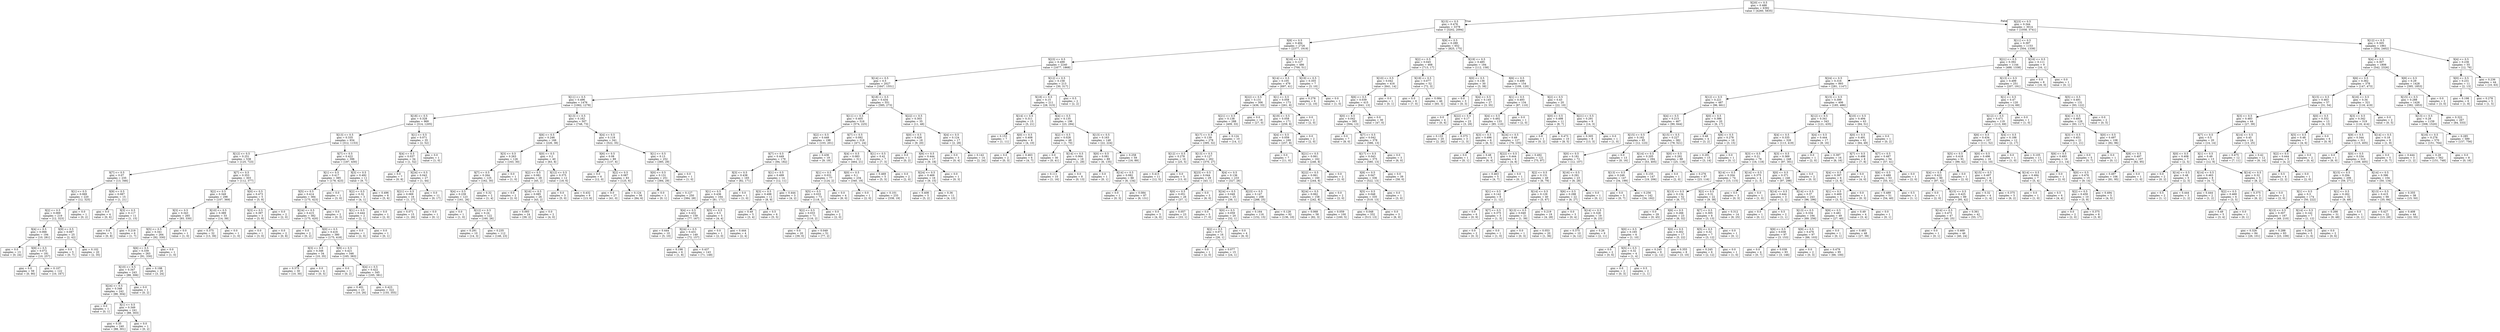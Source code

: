 digraph Tree {
node [shape=box] ;
0 [label="X[20] <= 0.5\ngini = 0.488\nsamples = 6392\nvalue = [4260, 5835]"] ;
1 [label="X[15] <= 0.5\ngini = 0.478\nsamples = 3378\nvalue = [3202, 2094]"] ;
0 -> 1 [labeldistance=2.5, labelangle=45, headlabel="True"] ;
2 [label="X[8] <= 0.5\ngini = 0.494\nsamples = 2726\nvalue = [2377, 1919]"] ;
1 -> 2 ;
3 [label="X[23] <= 0.5\ngini = 0.499\nsamples = 2240\nvalue = [1677, 1868]"] ;
2 -> 3 ;
4 [label="X[14] <= 0.5\ngini = 0.5\nsamples = 2027\nvalue = [1647, 1551]"] ;
3 -> 4 ;
5 [label="X[11] <= 0.5\ngini = 0.496\nsamples = 1476\nvalue = [1062, 1278]"] ;
4 -> 5 ;
6 [label="X[18] <= 0.5\ngini = 0.328\nsamples = 969\nvalue = [314, 1205]"] ;
5 -> 6 ;
7 [label="X[13] <= 0.5\ngini = 0.335\nsamples = 934\nvalue = [312, 1153]"] ;
6 -> 7 ;
8 [label="X[12] <= 0.5\ngini = 0.251\nsamples = 538\nvalue = [125, 723]"] ;
7 -> 8 ;
9 [label="X[7] <= 0.5\ngini = 0.07\nsamples = 235\nvalue = [13, 346]"] ;
8 -> 9 ;
10 [label="X[1] <= 0.5\ngini = 0.069\nsamples = 220\nvalue = [12, 325]"] ;
9 -> 10 ;
11 [label="X[2] <= 0.5\ngini = 0.069\nsamples = 219\nvalue = [12, 323]"] ;
10 -> 11 ;
12 [label="X[4] <= 0.5\ngini = 0.066\nsamples = 194\nvalue = [10, 281]"] ;
11 -> 12 ;
13 [label="gini = 0.0\nsamples = 13\nvalue = [0, 24]"] ;
12 -> 13 ;
14 [label="X[9] <= 0.5\ngini = 0.072\nsamples = 181\nvalue = [10, 257]"] ;
12 -> 14 ;
15 [label="gini = 0.0\nsamples = 59\nvalue = [0, 90]"] ;
14 -> 15 ;
16 [label="gini = 0.107\nsamples = 122\nvalue = [10, 167]"] ;
14 -> 16 ;
17 [label="X[9] <= 0.5\ngini = 0.087\nsamples = 25\nvalue = [2, 42]"] ;
11 -> 17 ;
18 [label="gini = 0.0\nsamples = 5\nvalue = [0, 7]"] ;
17 -> 18 ;
19 [label="gini = 0.102\nsamples = 20\nvalue = [2, 35]"] ;
17 -> 19 ;
20 [label="gini = 0.0\nsamples = 1\nvalue = [0, 2]"] ;
10 -> 20 ;
21 [label="X[9] <= 0.5\ngini = 0.087\nsamples = 15\nvalue = [1, 21]"] ;
9 -> 21 ;
22 [label="gini = 0.0\nsamples = 4\nvalue = [0, 6]"] ;
21 -> 22 ;
23 [label="X[3] <= 0.5\ngini = 0.117\nsamples = 11\nvalue = [1, 15]"] ;
21 -> 23 ;
24 [label="gini = 0.0\nsamples = 5\nvalue = [0, 8]"] ;
23 -> 24 ;
25 [label="gini = 0.219\nsamples = 6\nvalue = [1, 7]"] ;
23 -> 25 ;
26 [label="X[7] <= 0.5\ngini = 0.353\nsamples = 303\nvalue = [112, 377]"] ;
8 -> 26 ;
27 [label="X[2] <= 0.5\ngini = 0.349\nsamples = 298\nvalue = [107, 369]"] ;
26 -> 27 ;
28 [label="X[3] <= 0.5\ngini = 0.343\nsamples = 265\nvalue = [93, 330]"] ;
27 -> 28 ;
29 [label="X[5] <= 0.5\ngini = 0.341\nsamples = 264\nvalue = [92, 330]"] ;
28 -> 29 ;
30 [label="X[6] <= 0.5\ngini = 0.339\nsamples = 263\nvalue = [91, 330]"] ;
29 -> 30 ;
31 [label="X[10] <= 0.5\ngini = 0.347\nsamples = 243\nvalue = [88, 306]"] ;
30 -> 31 ;
32 [label="X[24] <= 0.5\ngini = 0.348\nsamples = 242\nvalue = [88, 304]"] ;
31 -> 32 ;
33 [label="gini = 0.0\nsamples = 1\nvalue = [0, 1]"] ;
32 -> 33 ;
34 [label="X[1] <= 0.5\ngini = 0.349\nsamples = 241\nvalue = [88, 303]"] ;
32 -> 34 ;
35 [label="gini = 0.35\nsamples = 240\nvalue = [88, 301]"] ;
34 -> 35 ;
36 [label="gini = 0.0\nsamples = 1\nvalue = [0, 2]"] ;
34 -> 36 ;
37 [label="gini = 0.0\nsamples = 1\nvalue = [0, 2]"] ;
31 -> 37 ;
38 [label="gini = 0.198\nsamples = 20\nvalue = [3, 24]"] ;
30 -> 38 ;
39 [label="gini = 0.0\nsamples = 1\nvalue = [1, 0]"] ;
29 -> 39 ;
40 [label="gini = 0.0\nsamples = 1\nvalue = [1, 0]"] ;
28 -> 40 ;
41 [label="X[10] <= 0.5\ngini = 0.389\nsamples = 33\nvalue = [14, 39]"] ;
27 -> 41 ;
42 [label="gini = 0.375\nsamples = 32\nvalue = [13, 39]"] ;
41 -> 42 ;
43 [label="gini = 0.0\nsamples = 1\nvalue = [1, 0]"] ;
41 -> 43 ;
44 [label="X[0] <= 0.5\ngini = 0.473\nsamples = 5\nvalue = [5, 8]"] ;
26 -> 44 ;
45 [label="X[3] <= 0.5\ngini = 0.397\nsamples = 3\nvalue = [3, 8]"] ;
44 -> 45 ;
46 [label="gini = 0.0\nsamples = 1\nvalue = [3, 0]"] ;
45 -> 46 ;
47 [label="gini = 0.0\nsamples = 2\nvalue = [0, 8]"] ;
45 -> 47 ;
48 [label="gini = 0.0\nsamples = 2\nvalue = [2, 0]"] ;
44 -> 48 ;
49 [label="X[7] <= 0.5\ngini = 0.422\nsamples = 396\nvalue = [187, 430]"] ;
7 -> 49 ;
50 [label="X[1] <= 0.5\ngini = 0.417\nsamples = 385\nvalue = [178, 423]"] ;
49 -> 50 ;
51 [label="X[5] <= 0.5\ngini = 0.414\nsamples = 384\nvalue = [175, 423]"] ;
50 -> 51 ;
52 [label="X[24] <= 0.5\ngini = 0.415\nsamples = 382\nvalue = [175, 420]"] ;
51 -> 52 ;
53 [label="gini = 0.0\nsamples = 2\nvalue = [0, 2]"] ;
52 -> 53 ;
54 [label="X[0] <= 0.5\ngini = 0.416\nsamples = 380\nvalue = [175, 418]"] ;
52 -> 54 ;
55 [label="X[3] <= 0.5\ngini = 0.346\nsamples = 34\nvalue = [10, 35]"] ;
54 -> 55 ;
56 [label="gini = 0.375\nsamples = 30\nvalue = [10, 30]"] ;
55 -> 56 ;
57 [label="gini = 0.0\nsamples = 4\nvalue = [0, 5]"] ;
55 -> 57 ;
58 [label="X[9] <= 0.5\ngini = 0.421\nsamples = 346\nvalue = [165, 383]"] ;
54 -> 58 ;
59 [label="gini = 0.0\nsamples = 1\nvalue = [0, 2]"] ;
58 -> 59 ;
60 [label="X[4] <= 0.5\ngini = 0.422\nsamples = 345\nvalue = [165, 381]"] ;
58 -> 60 ;
61 [label="gini = 0.401\nsamples = 23\nvalue = [10, 26]"] ;
60 -> 61 ;
62 [label="gini = 0.423\nsamples = 322\nvalue = [155, 355]"] ;
60 -> 62 ;
63 [label="gini = 0.0\nsamples = 2\nvalue = [0, 3]"] ;
51 -> 63 ;
64 [label="gini = 0.0\nsamples = 1\nvalue = [3, 0]"] ;
50 -> 64 ;
65 [label="X[3] <= 0.5\ngini = 0.492\nsamples = 11\nvalue = [9, 7]"] ;
49 -> 65 ;
66 [label="X[2] <= 0.5\ngini = 0.32\nsamples = 3\nvalue = [4, 1]"] ;
65 -> 66 ;
67 [label="X[1] <= 0.5\ngini = 0.444\nsamples = 2\nvalue = [2, 1]"] ;
66 -> 67 ;
68 [label="gini = 0.0\nsamples = 1\nvalue = [2, 0]"] ;
67 -> 68 ;
69 [label="gini = 0.0\nsamples = 1\nvalue = [0, 1]"] ;
67 -> 69 ;
70 [label="gini = 0.0\nsamples = 1\nvalue = [2, 0]"] ;
66 -> 70 ;
71 [label="gini = 0.496\nsamples = 8\nvalue = [5, 6]"] ;
65 -> 71 ;
72 [label="X[1] <= 0.5\ngini = 0.071\nsamples = 35\nvalue = [2, 52]"] ;
6 -> 72 ;
73 [label="X[4] <= 0.5\ngini = 0.037\nsamples = 34\nvalue = [1, 52]"] ;
72 -> 73 ;
74 [label="gini = 0.0\nsamples = 7\nvalue = [0, 8]"] ;
73 -> 74 ;
75 [label="X[24] <= 0.5\ngini = 0.043\nsamples = 27\nvalue = [1, 44]"] ;
73 -> 75 ;
76 [label="X[21] <= 0.5\ngini = 0.069\nsamples = 16\nvalue = [1, 27]"] ;
75 -> 76 ;
77 [label="gini = 0.071\nsamples = 15\nvalue = [1, 26]"] ;
76 -> 77 ;
78 [label="gini = 0.0\nsamples = 1\nvalue = [0, 1]"] ;
76 -> 78 ;
79 [label="gini = 0.0\nsamples = 11\nvalue = [0, 17]"] ;
75 -> 79 ;
80 [label="gini = 0.0\nsamples = 1\nvalue = [1, 0]"] ;
72 -> 80 ;
81 [label="X[13] <= 0.5\ngini = 0.162\nsamples = 507\nvalue = [748, 73]"] ;
5 -> 81 ;
82 [label="X[6] <= 0.5\ngini = 0.246\nsamples = 166\nvalue = [226, 38]"] ;
81 -> 82 ;
83 [label="X[3] <= 0.5\ngini = 0.263\nsamples = 126\nvalue = [163, 30]"] ;
82 -> 83 ;
84 [label="X[7] <= 0.5\ngini = 0.264\nsamples = 125\nvalue = [162, 30]"] ;
83 -> 84 ;
85 [label="X[4] <= 0.5\ngini = 0.239\nsamples = 123\nvalue = [161, 26]"] ;
84 -> 85 ;
86 [label="gini = 0.0\nsamples = 1\nvalue = [1, 0]"] ;
85 -> 86 ;
87 [label="X[12] <= 0.5\ngini = 0.24\nsamples = 122\nvalue = [160, 26]"] ;
85 -> 87 ;
88 [label="gini = 0.291\nsamples = 10\nvalue = [14, 3]"] ;
87 -> 88 ;
89 [label="gini = 0.235\nsamples = 112\nvalue = [146, 23]"] ;
87 -> 89 ;
90 [label="gini = 0.32\nsamples = 2\nvalue = [1, 4]"] ;
84 -> 90 ;
91 [label="gini = 0.0\nsamples = 1\nvalue = [1, 0]"] ;
83 -> 91 ;
92 [label="X[0] <= 0.5\ngini = 0.2\nsamples = 40\nvalue = [63, 8]"] ;
82 -> 92 ;
93 [label="X[2] <= 0.5\ngini = 0.081\nsamples = 28\nvalue = [45, 2]"] ;
92 -> 93 ;
94 [label="gini = 0.0\nsamples = 2\nvalue = [2, 0]"] ;
93 -> 94 ;
95 [label="X[16] <= 0.5\ngini = 0.085\nsamples = 26\nvalue = [43, 2]"] ;
93 -> 95 ;
96 [label="gini = 0.093\nsamples = 24\nvalue = [39, 2]"] ;
95 -> 96 ;
97 [label="gini = 0.0\nsamples = 2\nvalue = [4, 0]"] ;
95 -> 97 ;
98 [label="X[12] <= 0.5\ngini = 0.375\nsamples = 12\nvalue = [18, 6]"] ;
92 -> 98 ;
99 [label="gini = 0.0\nsamples = 3\nvalue = [5, 0]"] ;
98 -> 99 ;
100 [label="gini = 0.432\nsamples = 9\nvalue = [13, 6]"] ;
98 -> 100 ;
101 [label="X[4] <= 0.5\ngini = 0.118\nsamples = 341\nvalue = [522, 35]"] ;
81 -> 101 ;
102 [label="X[6] <= 0.5\ngini = 0.08\nsamples = 89\nvalue = [137, 6]"] ;
101 -> 102 ;
103 [label="gini = 0.0\nsamples = 6\nvalue = [12, 0]"] ;
102 -> 103 ;
104 [label="X[2] <= 0.5\ngini = 0.087\nsamples = 83\nvalue = [125, 6]"] ;
102 -> 104 ;
105 [label="gini = 0.0\nsamples = 27\nvalue = [41, 0]"] ;
104 -> 105 ;
106 [label="gini = 0.124\nsamples = 56\nvalue = [84, 6]"] ;
104 -> 106 ;
107 [label="X[1] <= 0.5\ngini = 0.13\nsamples = 252\nvalue = [385, 29]"] ;
101 -> 107 ;
108 [label="X[0] <= 0.5\ngini = 0.131\nsamples = 251\nvalue = [384, 29]"] ;
107 -> 108 ;
109 [label="gini = 0.0\nsamples = 1\nvalue = [0, 1]"] ;
108 -> 109 ;
110 [label="gini = 0.127\nsamples = 250\nvalue = [384, 28]"] ;
108 -> 110 ;
111 [label="gini = 0.0\nsamples = 1\nvalue = [1, 0]"] ;
107 -> 111 ;
112 [label="X[18] <= 0.5\ngini = 0.434\nsamples = 551\nvalue = [585, 273]"] ;
4 -> 112 ;
113 [label="X[11] <= 0.5\ngini = 0.405\nsamples = 516\nvalue = [574, 225]"] ;
112 -> 113 ;
114 [label="X[2] <= 0.5\ngini = 0.448\nsamples = 198\nvalue = [103, 201]"] ;
113 -> 114 ;
115 [label="X[7] <= 0.5\ngini = 0.449\nsamples = 179\nvalue = [94, 182]"] ;
114 -> 115 ;
116 [label="X[3] <= 0.5\ngini = 0.438\nsamples = 165\nvalue = [82, 171]"] ;
115 -> 116 ;
117 [label="X[1] <= 0.5\ngini = 0.436\nsamples = 164\nvalue = [81, 171]"] ;
116 -> 117 ;
118 [label="X[4] <= 0.5\ngini = 0.432\nsamples = 159\nvalue = [77, 167]"] ;
117 -> 118 ;
119 [label="gini = 0.444\nsamples = 10\nvalue = [5, 10]"] ;
118 -> 119 ;
120 [label="X[24] <= 0.5\ngini = 0.431\nsamples = 149\nvalue = [72, 157]"] ;
118 -> 120 ;
121 [label="gini = 0.198\nsamples = 6\nvalue = [1, 8]"] ;
120 -> 121 ;
122 [label="gini = 0.437\nsamples = 143\nvalue = [71, 149]"] ;
120 -> 122 ;
123 [label="X[5] <= 0.5\ngini = 0.5\nsamples = 5\nvalue = [4, 4]"] ;
117 -> 123 ;
124 [label="gini = 0.0\nsamples = 1\nvalue = [2, 0]"] ;
123 -> 124 ;
125 [label="gini = 0.444\nsamples = 4\nvalue = [2, 4]"] ;
123 -> 125 ;
126 [label="gini = 0.0\nsamples = 1\nvalue = [1, 0]"] ;
116 -> 126 ;
127 [label="X[1] <= 0.5\ngini = 0.499\nsamples = 14\nvalue = [12, 11]"] ;
115 -> 127 ;
128 [label="X[3] <= 0.5\ngini = 0.498\nsamples = 11\nvalue = [8, 9]"] ;
127 -> 128 ;
129 [label="gini = 0.49\nsamples = 5\nvalue = [3, 4]"] ;
128 -> 129 ;
130 [label="gini = 0.5\nsamples = 6\nvalue = [5, 5]"] ;
128 -> 130 ;
131 [label="gini = 0.444\nsamples = 3\nvalue = [4, 2]"] ;
127 -> 131 ;
132 [label="gini = 0.436\nsamples = 19\nvalue = [9, 19]"] ;
114 -> 132 ;
133 [label="X[7] <= 0.5\ngini = 0.092\nsamples = 318\nvalue = [471, 24]"] ;
113 -> 133 ;
134 [label="X[4] <= 0.5\ngini = 0.083\nsamples = 311\nvalue = [464, 21]"] ;
133 -> 134 ;
135 [label="X[1] <= 0.5\ngini = 0.031\nsamples = 77\nvalue = [124, 2]"] ;
134 -> 135 ;
136 [label="X[5] <= 0.5\ngini = 0.033\nsamples = 73\nvalue = [118, 2]"] ;
135 -> 136 ;
137 [label="X[2] <= 0.5\ngini = 0.033\nsamples = 71\nvalue = [116, 2]"] ;
136 -> 137 ;
138 [label="gini = 0.0\nsamples = 20\nvalue = [39, 0]"] ;
137 -> 138 ;
139 [label="gini = 0.049\nsamples = 51\nvalue = [77, 2]"] ;
137 -> 139 ;
140 [label="gini = 0.0\nsamples = 2\nvalue = [2, 0]"] ;
136 -> 140 ;
141 [label="gini = 0.0\nsamples = 4\nvalue = [6, 0]"] ;
135 -> 141 ;
142 [label="X[0] <= 0.5\ngini = 0.1\nsamples = 234\nvalue = [340, 19]"] ;
134 -> 142 ;
143 [label="gini = 0.0\nsamples = 1\nvalue = [2, 0]"] ;
142 -> 143 ;
144 [label="gini = 0.101\nsamples = 233\nvalue = [338, 19]"] ;
142 -> 144 ;
145 [label="X[1] <= 0.5\ngini = 0.42\nsamples = 7\nvalue = [7, 3]"] ;
133 -> 145 ;
146 [label="gini = 0.469\nsamples = 5\nvalue = [5, 3]"] ;
145 -> 146 ;
147 [label="gini = 0.0\nsamples = 2\nvalue = [2, 0]"] ;
145 -> 147 ;
148 [label="X[22] <= 0.5\ngini = 0.303\nsamples = 35\nvalue = [11, 48]"] ;
112 -> 148 ;
149 [label="X[0] <= 0.5\ngini = 0.428\nsamples = 18\nvalue = [9, 20]"] ;
148 -> 149 ;
150 [label="gini = 0.0\nsamples = 1\nvalue = [0, 2]"] ;
149 -> 150 ;
151 [label="X[6] <= 0.5\ngini = 0.444\nsamples = 17\nvalue = [9, 18]"] ;
149 -> 151 ;
152 [label="X[24] <= 0.5\ngini = 0.469\nsamples = 16\nvalue = [9, 15]"] ;
151 -> 152 ;
153 [label="gini = 0.408\nsamples = 5\nvalue = [5, 2]"] ;
152 -> 153 ;
154 [label="gini = 0.36\nsamples = 11\nvalue = [4, 13]"] ;
152 -> 154 ;
155 [label="gini = 0.0\nsamples = 1\nvalue = [0, 3]"] ;
151 -> 155 ;
156 [label="X[4] <= 0.5\ngini = 0.124\nsamples = 17\nvalue = [2, 28]"] ;
148 -> 156 ;
157 [label="gini = 0.0\nsamples = 3\nvalue = [0, 4]"] ;
156 -> 157 ;
158 [label="gini = 0.142\nsamples = 14\nvalue = [2, 24]"] ;
156 -> 158 ;
159 [label="X[12] <= 0.5\ngini = 0.158\nsamples = 213\nvalue = [30, 317]"] ;
3 -> 159 ;
160 [label="X[18] <= 0.5\ngini = 0.15\nsamples = 211\nvalue = [28, 315]"] ;
159 -> 160 ;
161 [label="X[14] <= 0.5\ngini = 0.311\nsamples = 15\nvalue = [5, 21]"] ;
160 -> 161 ;
162 [label="gini = 0.153\nsamples = 7\nvalue = [1, 11]"] ;
161 -> 162 ;
163 [label="X[0] <= 0.5\ngini = 0.408\nsamples = 8\nvalue = [4, 10]"] ;
161 -> 163 ;
164 [label="gini = 0.0\nsamples = 2\nvalue = [0, 3]"] ;
163 -> 164 ;
165 [label="gini = 0.463\nsamples = 6\nvalue = [4, 7]"] ;
163 -> 165 ;
166 [label="X[4] <= 0.5\ngini = 0.135\nsamples = 196\nvalue = [23, 294]"] ;
160 -> 166 ;
167 [label="X[2] <= 0.5\ngini = 0.028\nsamples = 48\nvalue = [1, 70]"] ;
166 -> 167 ;
168 [label="gini = 0.0\nsamples = 30\nvalue = [0, 41]"] ;
167 -> 168 ;
169 [label="X[14] <= 0.5\ngini = 0.064\nsamples = 18\nvalue = [1, 29]"] ;
167 -> 169 ;
170 [label="gini = 0.111\nsamples = 10\nvalue = [1, 16]"] ;
169 -> 170 ;
171 [label="gini = 0.0\nsamples = 8\nvalue = [0, 13]"] ;
169 -> 171 ;
172 [label="X[13] <= 0.5\ngini = 0.163\nsamples = 148\nvalue = [22, 224]"] ;
166 -> 172 ;
173 [label="X[0] <= 0.5\ngini = 0.081\nsamples = 89\nvalue = [6, 135]"] ;
172 -> 173 ;
174 [label="gini = 0.0\nsamples = 1\nvalue = [0, 1]"] ;
173 -> 174 ;
175 [label="X[14] <= 0.5\ngini = 0.082\nsamples = 88\nvalue = [6, 134]"] ;
173 -> 175 ;
176 [label="gini = 0.0\nsamples = 1\nvalue = [0, 3]"] ;
175 -> 176 ;
177 [label="gini = 0.084\nsamples = 87\nvalue = [6, 131]"] ;
175 -> 177 ;
178 [label="gini = 0.258\nsamples = 59\nvalue = [16, 89]"] ;
172 -> 178 ;
179 [label="gini = 0.5\nsamples = 2\nvalue = [2, 2]"] ;
159 -> 179 ;
180 [label="X[16] <= 0.5\ngini = 0.127\nsamples = 486\nvalue = [700, 51]"] ;
2 -> 180 ;
181 [label="X[14] <= 0.5\ngini = 0.105\nsamples = 479\nvalue = [697, 41]"] ;
180 -> 181 ;
182 [label="X[22] <= 0.5\ngini = 0.131\nsamples = 306\nvalue = [436, 33]"] ;
181 -> 182 ;
183 [label="X[21] <= 0.5\ngini = 0.138\nsamples = 288\nvalue = [409, 33]"] ;
182 -> 183 ;
184 [label="X[17] <= 0.5\ngini = 0.139\nsamples = 278\nvalue = [395, 32]"] ;
183 -> 184 ;
185 [label="X[12] <= 0.5\ngini = 0.278\nsamples = 16\nvalue = [25, 5]"] ;
184 -> 185 ;
186 [label="gini = 0.415\nsamples = 11\nvalue = [12, 5]"] ;
185 -> 186 ;
187 [label="gini = 0.0\nsamples = 5\nvalue = [13, 0]"] ;
185 -> 187 ;
188 [label="X[13] <= 0.5\ngini = 0.127\nsamples = 262\nvalue = [370, 27]"] ;
184 -> 188 ;
189 [label="X[23] <= 0.5\ngini = 0.044\nsamples = 29\nvalue = [43, 1]"] ;
188 -> 189 ;
190 [label="X[0] <= 0.5\ngini = 0.051\nsamples = 26\nvalue = [37, 1]"] ;
189 -> 190 ;
191 [label="gini = 0.0\nsamples = 3\nvalue = [4, 0]"] ;
190 -> 191 ;
192 [label="gini = 0.057\nsamples = 23\nvalue = [33, 1]"] ;
190 -> 192 ;
193 [label="gini = 0.0\nsamples = 3\nvalue = [6, 0]"] ;
189 -> 193 ;
194 [label="X[4] <= 0.5\ngini = 0.136\nsamples = 233\nvalue = [327, 26]"] ;
188 -> 194 ;
195 [label="X[24] <= 0.5\ngini = 0.049\nsamples = 25\nvalue = [39, 1]"] ;
194 -> 195 ;
196 [label="gini = 0.0\nsamples = 5\nvalue = [7, 0]"] ;
195 -> 196 ;
197 [label="X[0] <= 0.5\ngini = 0.059\nsamples = 20\nvalue = [32, 1]"] ;
195 -> 197 ;
198 [label="X[2] <= 0.5\ngini = 0.071\nsamples = 16\nvalue = [26, 1]"] ;
197 -> 198 ;
199 [label="gini = 0.0\nsamples = 1\nvalue = [2, 0]"] ;
198 -> 199 ;
200 [label="gini = 0.077\nsamples = 15\nvalue = [24, 1]"] ;
198 -> 200 ;
201 [label="gini = 0.0\nsamples = 4\nvalue = [6, 0]"] ;
197 -> 201 ;
202 [label="X[23] <= 0.5\ngini = 0.147\nsamples = 208\nvalue = [288, 25]"] ;
194 -> 202 ;
203 [label="gini = 0.164\nsamples = 116\nvalue = [152, 15]"] ;
202 -> 203 ;
204 [label="gini = 0.128\nsamples = 92\nvalue = [136, 10]"] ;
202 -> 204 ;
205 [label="gini = 0.124\nsamples = 10\nvalue = [14, 1]"] ;
183 -> 205 ;
206 [label="gini = 0.0\nsamples = 18\nvalue = [27, 0]"] ;
182 -> 206 ;
207 [label="X[1] <= 0.5\ngini = 0.058\nsamples = 173\nvalue = [261, 8]"] ;
181 -> 207 ;
208 [label="X[19] <= 0.5\ngini = 0.058\nsamples = 171\nvalue = [259, 8]"] ;
207 -> 208 ;
209 [label="X[4] <= 0.5\ngini = 0.059\nsamples = 169\nvalue = [257, 8]"] ;
208 -> 209 ;
210 [label="gini = 0.0\nsamples = 7\nvalue = [11, 0]"] ;
209 -> 210 ;
211 [label="X[21] <= 0.5\ngini = 0.061\nsamples = 162\nvalue = [246, 8]"] ;
209 -> 211 ;
212 [label="X[22] <= 0.5\ngini = 0.061\nsamples = 160\nvalue = [244, 8]"] ;
211 -> 212 ;
213 [label="X[24] <= 0.5\ngini = 0.062\nsamples = 158\nvalue = [242, 8]"] ;
212 -> 213 ;
214 [label="gini = 0.068\nsamples = 58\nvalue = [82, 3]"] ;
213 -> 214 ;
215 [label="gini = 0.059\nsamples = 100\nvalue = [160, 5]"] ;
213 -> 215 ;
216 [label="gini = 0.0\nsamples = 2\nvalue = [2, 0]"] ;
212 -> 216 ;
217 [label="gini = 0.0\nsamples = 2\nvalue = [2, 0]"] ;
211 -> 217 ;
218 [label="gini = 0.0\nsamples = 2\nvalue = [2, 0]"] ;
208 -> 218 ;
219 [label="gini = 0.0\nsamples = 2\nvalue = [2, 0]"] ;
207 -> 219 ;
220 [label="X[19] <= 0.5\ngini = 0.355\nsamples = 7\nvalue = [3, 10]"] ;
180 -> 220 ;
221 [label="gini = 0.278\nsamples = 6\nvalue = [2, 10]"] ;
220 -> 221 ;
222 [label="gini = 0.0\nsamples = 1\nvalue = [1, 0]"] ;
220 -> 222 ;
223 [label="X[9] <= 0.5\ngini = 0.289\nsamples = 652\nvalue = [825, 175]"] ;
1 -> 223 ;
224 [label="X[2] <= 0.5\ngini = 0.045\nsamples = 468\nvalue = [713, 17]"] ;
223 -> 224 ;
225 [label="X[10] <= 0.5\ngini = 0.042\nsamples = 416\nvalue = [641, 14]"] ;
224 -> 225 ;
226 [label="X[6] <= 0.5\ngini = 0.039\nsamples = 415\nvalue = [641, 13]"] ;
225 -> 226 ;
227 [label="X[0] <= 0.5\ngini = 0.042\nsamples = 385\nvalue = [594, 13]"] ;
226 -> 227 ;
228 [label="gini = 0.0\nsamples = 7\nvalue = [8, 0]"] ;
227 -> 228 ;
229 [label="X[7] <= 0.5\ngini = 0.042\nsamples = 378\nvalue = [586, 13]"] ;
227 -> 229 ;
230 [label="X[17] <= 0.5\ngini = 0.043\nsamples = 375\nvalue = [580, 13]"] ;
229 -> 230 ;
231 [label="X[8] <= 0.5\ngini = 0.047\nsamples = 336\nvalue = [522, 13]"] ;
230 -> 231 ;
232 [label="X[5] <= 0.5\ngini = 0.048\nsamples = 335\nvalue = [519, 13]"] ;
231 -> 232 ;
233 [label="gini = 0.048\nsamples = 332\nvalue = [513, 13]"] ;
232 -> 233 ;
234 [label="gini = 0.0\nsamples = 3\nvalue = [6, 0]"] ;
232 -> 234 ;
235 [label="gini = 0.0\nsamples = 1\nvalue = [3, 0]"] ;
231 -> 235 ;
236 [label="gini = 0.0\nsamples = 39\nvalue = [58, 0]"] ;
230 -> 236 ;
237 [label="gini = 0.0\nsamples = 3\nvalue = [6, 0]"] ;
229 -> 237 ;
238 [label="gini = 0.0\nsamples = 30\nvalue = [47, 0]"] ;
226 -> 238 ;
239 [label="gini = 0.0\nsamples = 1\nvalue = [0, 1]"] ;
225 -> 239 ;
240 [label="X[19] <= 0.5\ngini = 0.077\nsamples = 52\nvalue = [72, 3]"] ;
224 -> 240 ;
241 [label="gini = 0.0\nsamples = 6\nvalue = [7, 0]"] ;
240 -> 241 ;
242 [label="gini = 0.084\nsamples = 46\nvalue = [65, 3]"] ;
240 -> 242 ;
243 [label="X[19] <= 0.5\ngini = 0.485\nsamples = 184\nvalue = [112, 158]"] ;
223 -> 243 ;
244 [label="X[0] <= 0.5\ngini = 0.136\nsamples = 30\nvalue = [3, 38]"] ;
243 -> 244 ;
245 [label="gini = 0.0\nsamples = 3\nvalue = [0, 3]"] ;
244 -> 245 ;
246 [label="X[4] <= 0.5\ngini = 0.145\nsamples = 27\nvalue = [3, 35]"] ;
244 -> 246 ;
247 [label="gini = 0.0\nsamples = 4\nvalue = [0, 6]"] ;
246 -> 247 ;
248 [label="X[22] <= 0.5\ngini = 0.17\nsamples = 23\nvalue = [3, 29]"] ;
246 -> 248 ;
249 [label="gini = 0.133\nsamples = 20\nvalue = [2, 26]"] ;
248 -> 249 ;
250 [label="gini = 0.375\nsamples = 3\nvalue = [1, 3]"] ;
248 -> 250 ;
251 [label="X[6] <= 0.5\ngini = 0.499\nsamples = 154\nvalue = [109, 120]"] ;
243 -> 251 ;
252 [label="X[1] <= 0.5\ngini = 0.493\nsamples = 134\nvalue = [87, 110]"] ;
251 -> 252 ;
253 [label="X[4] <= 0.5\ngini = 0.492\nsamples = 133\nvalue = [85, 110]"] ;
252 -> 253 ;
254 [label="X[3] <= 0.5\ngini = 0.496\nsamples = 6\nvalue = [6, 5]"] ;
253 -> 254 ;
255 [label="gini = 0.0\nsamples = 1\nvalue = [0, 1]"] ;
254 -> 255 ;
256 [label="gini = 0.48\nsamples = 5\nvalue = [6, 4]"] ;
254 -> 256 ;
257 [label="X[24] <= 0.5\ngini = 0.49\nsamples = 127\nvalue = [79, 105]"] ;
253 -> 257 ;
258 [label="X[22] <= 0.5\ngini = 0.444\nsamples = 6\nvalue = [4, 8]"] ;
257 -> 258 ;
259 [label="gini = 0.463\nsamples = 5\nvalue = [4, 7]"] ;
258 -> 259 ;
260 [label="gini = 0.0\nsamples = 1\nvalue = [0, 1]"] ;
258 -> 260 ;
261 [label="gini = 0.492\nsamples = 121\nvalue = [75, 97]"] ;
257 -> 261 ;
262 [label="gini = 0.0\nsamples = 1\nvalue = [2, 0]"] ;
252 -> 262 ;
263 [label="X[2] <= 0.5\ngini = 0.43\nsamples = 20\nvalue = [22, 10]"] ;
251 -> 263 ;
264 [label="X[0] <= 0.5\ngini = 0.498\nsamples = 11\nvalue = [8, 7]"] ;
263 -> 264 ;
265 [label="gini = 0.0\nsamples = 1\nvalue = [0, 2]"] ;
264 -> 265 ;
266 [label="gini = 0.473\nsamples = 10\nvalue = [8, 5]"] ;
264 -> 266 ;
267 [label="X[21] <= 0.5\ngini = 0.291\nsamples = 9\nvalue = [14, 3]"] ;
263 -> 267 ;
268 [label="gini = 0.305\nsamples = 8\nvalue = [13, 3]"] ;
267 -> 268 ;
269 [label="gini = 0.0\nsamples = 1\nvalue = [1, 0]"] ;
267 -> 269 ;
270 [label="X[23] <= 0.5\ngini = 0.344\nsamples = 3014\nvalue = [1058, 3741]"] ;
0 -> 270 [labeldistance=2.5, labelangle=-45, headlabel="False"] ;
271 [label="X[11] <= 0.5\ngini = 0.397\nsamples = 1153\nvalue = [504, 1339]"] ;
270 -> 271 ;
272 [label="X[21] <= 0.5\ngini = 0.392\nsamples = 1144\nvalue = [488, 1338]"] ;
271 -> 272 ;
273 [label="X[24] <= 0.5\ngini = 0.316\nsamples = 893\nvalue = [281, 1147]"] ;
272 -> 273 ;
274 [label="X[12] <= 0.5\ngini = 0.221\nsamples = 487\nvalue = [96, 661]"] ;
273 -> 274 ;
275 [label="X[4] <= 0.5\ngini = 0.215\nsamples = 467\nvalue = [90, 644]"] ;
274 -> 275 ;
276 [label="X[15] <= 0.5\ngini = 0.162\nsamples = 85\nvalue = [12, 123]"] ;
275 -> 276 ;
277 [label="X[0] <= 0.5\ngini = 0.181\nsamples = 72\nvalue = [12, 107]"] ;
276 -> 277 ;
278 [label="X[2] <= 0.5\ngini = 0.131\nsamples = 49\nvalue = [6, 79]"] ;
277 -> 278 ;
279 [label="X[1] <= 0.5\ngini = 0.142\nsamples = 9\nvalue = [1, 12]"] ;
278 -> 279 ;
280 [label="gini = 0.0\nsamples = 6\nvalue = [0, 9]"] ;
279 -> 280 ;
281 [label="X[7] <= 0.5\ngini = 0.375\nsamples = 3\nvalue = [1, 3]"] ;
279 -> 281 ;
282 [label="gini = 0.0\nsamples = 2\nvalue = [0, 3]"] ;
281 -> 282 ;
283 [label="gini = 0.0\nsamples = 1\nvalue = [1, 0]"] ;
281 -> 283 ;
284 [label="X[14] <= 0.5\ngini = 0.129\nsamples = 40\nvalue = [5, 67]"] ;
278 -> 284 ;
285 [label="X[13] <= 0.5\ngini = 0.049\nsamples = 21\nvalue = [1, 39]"] ;
284 -> 285 ;
286 [label="gini = 0.0\nsamples = 1\nvalue = [0, 3]"] ;
285 -> 286 ;
287 [label="gini = 0.053\nsamples = 20\nvalue = [1, 36]"] ;
285 -> 287 ;
288 [label="gini = 0.219\nsamples = 19\nvalue = [4, 28]"] ;
284 -> 288 ;
289 [label="X[16] <= 0.5\ngini = 0.291\nsamples = 23\nvalue = [6, 28]"] ;
277 -> 289 ;
290 [label="X[6] <= 0.5\ngini = 0.298\nsamples = 22\nvalue = [6, 27]"] ;
289 -> 290 ;
291 [label="gini = 0.0\nsamples = 3\nvalue = [0, 4]"] ;
290 -> 291 ;
292 [label="X[14] <= 0.5\ngini = 0.328\nsamples = 19\nvalue = [6, 23]"] ;
290 -> 292 ;
293 [label="gini = 0.375\nsamples = 10\nvalue = [4, 12]"] ;
292 -> 293 ;
294 [label="gini = 0.26\nsamples = 9\nvalue = [2, 11]"] ;
292 -> 294 ;
295 [label="gini = 0.0\nsamples = 1\nvalue = [0, 1]"] ;
289 -> 295 ;
296 [label="gini = 0.0\nsamples = 13\nvalue = [0, 16]"] ;
276 -> 296 ;
297 [label="X[15] <= 0.5\ngini = 0.227\nsamples = 382\nvalue = [78, 521]"] ;
275 -> 297 ;
298 [label="X[14] <= 0.5\ngini = 0.205\nsamples = 294\nvalue = [53, 405]"] ;
297 -> 298 ;
299 [label="X[13] <= 0.5\ngini = 0.249\nsamples = 147\nvalue = [34, 199]"] ;
298 -> 299 ;
300 [label="gini = 0.0\nsamples = 5\nvalue = [0, 7]"] ;
299 -> 300 ;
301 [label="gini = 0.256\nsamples = 142\nvalue = [34, 192]"] ;
299 -> 301 ;
302 [label="gini = 0.155\nsamples = 147\nvalue = [19, 206]"] ;
298 -> 302 ;
303 [label="X[0] <= 0.5\ngini = 0.292\nsamples = 88\nvalue = [25, 116]"] ;
297 -> 303 ;
304 [label="gini = 0.0\nsamples = 1\nvalue = [2, 0]"] ;
303 -> 304 ;
305 [label="gini = 0.276\nsamples = 87\nvalue = [23, 116]"] ;
303 -> 305 ;
306 [label="X[0] <= 0.5\ngini = 0.386\nsamples = 20\nvalue = [6, 17]"] ;
274 -> 306 ;
307 [label="gini = 0.48\nsamples = 4\nvalue = [3, 2]"] ;
306 -> 307 ;
308 [label="X[6] <= 0.5\ngini = 0.278\nsamples = 16\nvalue = [3, 15]"] ;
306 -> 308 ;
309 [label="gini = 0.291\nsamples = 15\nvalue = [3, 14]"] ;
308 -> 309 ;
310 [label="gini = 0.0\nsamples = 1\nvalue = [0, 1]"] ;
308 -> 310 ;
311 [label="X[15] <= 0.5\ngini = 0.399\nsamples = 406\nvalue = [185, 486]"] ;
273 -> 311 ;
312 [label="X[12] <= 0.5\ngini = 0.341\nsamples = 343\nvalue = [121, 435]"] ;
311 -> 312 ;
313 [label="X[4] <= 0.5\ngini = 0.335\nsamples = 326\nvalue = [113, 419]"] ;
312 -> 313 ;
314 [label="X[3] <= 0.5\ngini = 0.21\nsamples = 78\nvalue = [16, 118]"] ;
313 -> 314 ;
315 [label="X[14] <= 0.5\ngini = 0.204\nsamples = 74\nvalue = [15, 115]"] ;
314 -> 315 ;
316 [label="X[13] <= 0.5\ngini = 0.134\nsamples = 52\nvalue = [6, 77]"] ;
315 -> 316 ;
317 [label="gini = 0.0\nsamples = 29\nvalue = [0, 45]"] ;
316 -> 317 ;
318 [label="X[6] <= 0.5\ngini = 0.266\nsamples = 23\nvalue = [6, 32]"] ;
316 -> 318 ;
319 [label="X[0] <= 0.5\ngini = 0.165\nsamples = 6\nvalue = [1, 10]"] ;
318 -> 319 ;
320 [label="gini = 0.0\nsamples = 2\nvalue = [0, 6]"] ;
319 -> 320 ;
321 [label="X[5] <= 0.5\ngini = 0.32\nsamples = 4\nvalue = [1, 4]"] ;
319 -> 321 ;
322 [label="gini = 0.0\nsamples = 2\nvalue = [0, 3]"] ;
321 -> 322 ;
323 [label="gini = 0.5\nsamples = 2\nvalue = [1, 1]"] ;
321 -> 323 ;
324 [label="X[0] <= 0.5\ngini = 0.302\nsamples = 17\nvalue = [5, 22]"] ;
318 -> 324 ;
325 [label="gini = 0.245\nsamples = 9\nvalue = [2, 12]"] ;
324 -> 325 ;
326 [label="gini = 0.355\nsamples = 8\nvalue = [3, 10]"] ;
324 -> 326 ;
327 [label="X[2] <= 0.5\ngini = 0.31\nsamples = 22\nvalue = [9, 38]"] ;
315 -> 327 ;
328 [label="X[7] <= 0.5\ngini = 0.305\nsamples = 8\nvalue = [3, 13]"] ;
327 -> 328 ;
329 [label="X[5] <= 0.5\ngini = 0.32\nsamples = 7\nvalue = [3, 12]"] ;
328 -> 329 ;
330 [label="gini = 0.245\nsamples = 6\nvalue = [2, 12]"] ;
329 -> 330 ;
331 [label="gini = 0.0\nsamples = 1\nvalue = [1, 0]"] ;
329 -> 331 ;
332 [label="gini = 0.0\nsamples = 1\nvalue = [0, 1]"] ;
328 -> 332 ;
333 [label="gini = 0.312\nsamples = 14\nvalue = [6, 25]"] ;
327 -> 333 ;
334 [label="X[14] <= 0.5\ngini = 0.375\nsamples = 4\nvalue = [1, 3]"] ;
314 -> 334 ;
335 [label="gini = 0.0\nsamples = 3\nvalue = [0, 3]"] ;
334 -> 335 ;
336 [label="gini = 0.0\nsamples = 1\nvalue = [1, 0]"] ;
334 -> 336 ;
337 [label="X[3] <= 0.5\ngini = 0.369\nsamples = 248\nvalue = [97, 301]"] ;
313 -> 337 ;
338 [label="X[0] <= 0.5\ngini = 0.371\nsamples = 246\nvalue = [97, 298]"] ;
337 -> 338 ;
339 [label="X[14] <= 0.5\ngini = 0.444\nsamples = 3\nvalue = [1, 2]"] ;
338 -> 339 ;
340 [label="gini = 0.0\nsamples = 1\nvalue = [0, 1]"] ;
339 -> 340 ;
341 [label="gini = 0.5\nsamples = 2\nvalue = [1, 1]"] ;
339 -> 341 ;
342 [label="X[14] <= 0.5\ngini = 0.37\nsamples = 243\nvalue = [96, 296]"] ;
338 -> 342 ;
343 [label="X[13] <= 0.5\ngini = 0.334\nsamples = 194\nvalue = [69, 256]"] ;
342 -> 343 ;
344 [label="X[9] <= 0.5\ngini = 0.038\nsamples = 97\nvalue = [3, 153]"] ;
343 -> 344 ;
345 [label="gini = 0.0\nsamples = 4\nvalue = [0, 7]"] ;
344 -> 345 ;
346 [label="gini = 0.039\nsamples = 93\nvalue = [3, 146]"] ;
344 -> 346 ;
347 [label="X[9] <= 0.5\ngini = 0.476\nsamples = 97\nvalue = [66, 103]"] ;
343 -> 347 ;
348 [label="gini = 0.0\nsamples = 2\nvalue = [0, 3]"] ;
347 -> 348 ;
349 [label="gini = 0.479\nsamples = 95\nvalue = [66, 100]"] ;
347 -> 349 ;
350 [label="X[9] <= 0.5\ngini = 0.481\nsamples = 49\nvalue = [27, 40]"] ;
342 -> 350 ;
351 [label="gini = 0.0\nsamples = 1\nvalue = [0, 1]"] ;
350 -> 351 ;
352 [label="gini = 0.483\nsamples = 48\nvalue = [27, 39]"] ;
350 -> 352 ;
353 [label="gini = 0.0\nsamples = 2\nvalue = [0, 3]"] ;
337 -> 353 ;
354 [label="X[4] <= 0.5\ngini = 0.444\nsamples = 17\nvalue = [8, 16]"] ;
312 -> 354 ;
355 [label="gini = 0.0\nsamples = 1\nvalue = [2, 0]"] ;
354 -> 355 ;
356 [label="gini = 0.397\nsamples = 16\nvalue = [6, 16]"] ;
354 -> 356 ;
357 [label="X[10] <= 0.5\ngini = 0.494\nsamples = 63\nvalue = [64, 51]"] ;
311 -> 357 ;
358 [label="X[0] <= 0.5\ngini = 0.491\nsamples = 62\nvalue = [64, 49]"] ;
357 -> 358 ;
359 [label="X[7] <= 0.5\ngini = 0.498\nsamples = 8\nvalue = [7, 8]"] ;
358 -> 359 ;
360 [label="X[4] <= 0.5\ngini = 0.397\nsamples = 6\nvalue = [3, 8]"] ;
359 -> 360 ;
361 [label="X[1] <= 0.5\ngini = 0.469\nsamples = 5\nvalue = [3, 5]"] ;
360 -> 361 ;
362 [label="gini = 0.49\nsamples = 4\nvalue = [3, 4]"] ;
361 -> 362 ;
363 [label="gini = 0.0\nsamples = 1\nvalue = [0, 1]"] ;
361 -> 363 ;
364 [label="gini = 0.0\nsamples = 1\nvalue = [0, 3]"] ;
360 -> 364 ;
365 [label="gini = 0.0\nsamples = 2\nvalue = [4, 0]"] ;
359 -> 365 ;
366 [label="X[7] <= 0.5\ngini = 0.487\nsamples = 54\nvalue = [57, 41]"] ;
358 -> 366 ;
367 [label="X[6] <= 0.5\ngini = 0.489\nsamples = 53\nvalue = [55, 41]"] ;
366 -> 367 ;
368 [label="gini = 0.489\nsamples = 51\nvalue = [54, 40]"] ;
367 -> 368 ;
369 [label="gini = 0.5\nsamples = 2\nvalue = [1, 1]"] ;
367 -> 369 ;
370 [label="gini = 0.0\nsamples = 1\nvalue = [2, 0]"] ;
366 -> 370 ;
371 [label="gini = 0.0\nsamples = 1\nvalue = [0, 2]"] ;
357 -> 371 ;
372 [label="X[13] <= 0.5\ngini = 0.499\nsamples = 251\nvalue = [207, 191]"] ;
272 -> 372 ;
373 [label="X[1] <= 0.5\ngini = 0.47\nsamples = 120\nvalue = [114, 69]"] ;
372 -> 373 ;
374 [label="X[12] <= 0.5\ngini = 0.471\nsamples = 119\nvalue = [113, 69]"] ;
373 -> 374 ;
375 [label="X[6] <= 0.5\ngini = 0.434\nsamples = 107\nvalue = [111, 52]"] ;
374 -> 375 ;
376 [label="X[5] <= 0.5\ngini = 0.418\nsamples = 91\nvalue = [99, 42]"] ;
375 -> 376 ;
377 [label="X[4] <= 0.5\ngini = 0.422\nsamples = 90\nvalue = [97, 42]"] ;
376 -> 377 ;
378 [label="gini = 0.0\nsamples = 1\nvalue = [2, 0]"] ;
377 -> 378 ;
379 [label="X[15] <= 0.5\ngini = 0.425\nsamples = 89\nvalue = [95, 42]"] ;
377 -> 379 ;
380 [label="X[14] <= 0.5\ngini = 0.473\nsamples = 47\nvalue = [40, 25]"] ;
379 -> 380 ;
381 [label="gini = 0.0\nsamples = 1\nvalue = [0, 1]"] ;
380 -> 381 ;
382 [label="gini = 0.469\nsamples = 46\nvalue = [40, 24]"] ;
380 -> 382 ;
383 [label="gini = 0.361\nsamples = 42\nvalue = [55, 17]"] ;
379 -> 383 ;
384 [label="gini = 0.0\nsamples = 1\nvalue = [2, 0]"] ;
376 -> 384 ;
385 [label="X[0] <= 0.5\ngini = 0.496\nsamples = 16\nvalue = [12, 10]"] ;
375 -> 385 ;
386 [label="X[15] <= 0.5\ngini = 0.497\nsamples = 9\nvalue = [7, 6]"] ;
385 -> 386 ;
387 [label="gini = 0.32\nsamples = 4\nvalue = [1, 4]"] ;
386 -> 387 ;
388 [label="gini = 0.375\nsamples = 5\nvalue = [6, 2]"] ;
386 -> 388 ;
389 [label="X[14] <= 0.5\ngini = 0.494\nsamples = 7\nvalue = [5, 4]"] ;
385 -> 389 ;
390 [label="gini = 0.0\nsamples = 1\nvalue = [1, 0]"] ;
389 -> 390 ;
391 [label="gini = 0.5\nsamples = 6\nvalue = [4, 4]"] ;
389 -> 391 ;
392 [label="X[4] <= 0.5\ngini = 0.188\nsamples = 12\nvalue = [2, 17]"] ;
374 -> 392 ;
393 [label="gini = 0.0\nsamples = 1\nvalue = [1, 0]"] ;
392 -> 393 ;
394 [label="gini = 0.105\nsamples = 11\nvalue = [1, 17]"] ;
392 -> 394 ;
395 [label="gini = 0.0\nsamples = 1\nvalue = [1, 0]"] ;
373 -> 395 ;
396 [label="X[5] <= 0.5\ngini = 0.491\nsamples = 131\nvalue = [93, 122]"] ;
372 -> 396 ;
397 [label="X[4] <= 0.5\ngini = 0.493\nsamples = 129\nvalue = [93, 117]"] ;
396 -> 397 ;
398 [label="X[3] <= 0.5\ngini = 0.451\nsamples = 21\nvalue = [11, 21]"] ;
397 -> 398 ;
399 [label="X[6] <= 0.5\ngini = 0.493\nsamples = 16\nvalue = [11, 14]"] ;
398 -> 399 ;
400 [label="gini = 0.0\nsamples = 1\nvalue = [2, 0]"] ;
399 -> 400 ;
401 [label="X[0] <= 0.5\ngini = 0.476\nsamples = 15\nvalue = [9, 14]"] ;
399 -> 401 ;
402 [label="X[2] <= 0.5\ngini = 0.459\nsamples = 10\nvalue = [5, 9]"] ;
401 -> 402 ;
403 [label="gini = 0.0\nsamples = 2\nvalue = [2, 0]"] ;
402 -> 403 ;
404 [label="gini = 0.375\nsamples = 8\nvalue = [3, 9]"] ;
402 -> 404 ;
405 [label="gini = 0.494\nsamples = 5\nvalue = [4, 5]"] ;
401 -> 405 ;
406 [label="gini = 0.0\nsamples = 5\nvalue = [0, 7]"] ;
398 -> 406 ;
407 [label="X[0] <= 0.5\ngini = 0.497\nsamples = 108\nvalue = [82, 96]"] ;
397 -> 407 ;
408 [label="gini = 0.0\nsamples = 1\nvalue = [0, 1]"] ;
407 -> 408 ;
409 [label="X[8] <= 0.5\ngini = 0.497\nsamples = 107\nvalue = [82, 95]"] ;
407 -> 409 ;
410 [label="gini = 0.497\nsamples = 106\nvalue = [81, 95]"] ;
409 -> 410 ;
411 [label="gini = 0.0\nsamples = 1\nvalue = [1, 0]"] ;
409 -> 411 ;
412 [label="gini = 0.0\nsamples = 2\nvalue = [0, 5]"] ;
396 -> 412 ;
413 [label="X[16] <= 0.5\ngini = 0.111\nsamples = 9\nvalue = [16, 1]"] ;
271 -> 413 ;
414 [label="gini = 0.0\nsamples = 8\nvalue = [16, 0]"] ;
413 -> 414 ;
415 [label="gini = 0.0\nsamples = 1\nvalue = [0, 1]"] ;
413 -> 415 ;
416 [label="X[12] <= 0.5\ngini = 0.305\nsamples = 1861\nvalue = [554, 2402]"] ;
270 -> 416 ;
417 [label="X[4] <= 0.5\ngini = 0.307\nsamples = 1806\nvalue = [542, 2326]"] ;
416 -> 417 ;
418 [label="X[6] <= 0.5\ngini = 0.362\nsamples = 378\nvalue = [147, 473]"] ;
417 -> 418 ;
419 [label="X[15] <= 0.5\ngini = 0.463\nsamples = 57\nvalue = [31, 54]"] ;
418 -> 419 ;
420 [label="X[3] <= 0.5\ngini = 0.483\nsamples = 44\nvalue = [27, 39]"] ;
419 -> 420 ;
421 [label="X[7] <= 0.5\ngini = 0.5\nsamples = 20\nvalue = [14, 14]"] ;
420 -> 421 ;
422 [label="X[0] <= 0.5\ngini = 0.408\nsamples = 7\nvalue = [2, 5]"] ;
421 -> 422 ;
423 [label="gini = 0.0\nsamples = 2\nvalue = [0, 2]"] ;
422 -> 423 ;
424 [label="X[14] <= 0.5\ngini = 0.48\nsamples = 5\nvalue = [2, 3]"] ;
422 -> 424 ;
425 [label="gini = 0.5\nsamples = 2\nvalue = [1, 1]"] ;
424 -> 425 ;
426 [label="gini = 0.444\nsamples = 3\nvalue = [1, 2]"] ;
424 -> 426 ;
427 [label="X[1] <= 0.5\ngini = 0.49\nsamples = 13\nvalue = [12, 9]"] ;
421 -> 427 ;
428 [label="X[14] <= 0.5\ngini = 0.463\nsamples = 8\nvalue = [4, 7]"] ;
427 -> 428 ;
429 [label="gini = 0.444\nsamples = 2\nvalue = [1, 2]"] ;
428 -> 429 ;
430 [label="X[2] <= 0.5\ngini = 0.469\nsamples = 6\nvalue = [3, 5]"] ;
428 -> 430 ;
431 [label="gini = 0.49\nsamples = 5\nvalue = [3, 4]"] ;
430 -> 431 ;
432 [label="gini = 0.0\nsamples = 1\nvalue = [0, 1]"] ;
430 -> 432 ;
433 [label="X[14] <= 0.5\ngini = 0.32\nsamples = 5\nvalue = [8, 2]"] ;
427 -> 433 ;
434 [label="gini = 0.375\nsamples = 3\nvalue = [6, 2]"] ;
433 -> 434 ;
435 [label="gini = 0.0\nsamples = 2\nvalue = [2, 0]"] ;
433 -> 435 ;
436 [label="X[14] <= 0.5\ngini = 0.45\nsamples = 24\nvalue = [13, 25]"] ;
420 -> 436 ;
437 [label="gini = 0.475\nsamples = 12\nvalue = [7, 11]"] ;
436 -> 437 ;
438 [label="gini = 0.42\nsamples = 12\nvalue = [6, 14]"] ;
436 -> 438 ;
439 [label="X[0] <= 0.5\ngini = 0.332\nsamples = 13\nvalue = [4, 15]"] ;
419 -> 439 ;
440 [label="X[5] <= 0.5\ngini = 0.48\nsamples = 7\nvalue = [4, 6]"] ;
439 -> 440 ;
441 [label="X[2] <= 0.5\ngini = 0.444\nsamples = 5\nvalue = [4, 2]"] ;
440 -> 441 ;
442 [label="gini = 0.5\nsamples = 4\nvalue = [2, 2]"] ;
441 -> 442 ;
443 [label="gini = 0.0\nsamples = 1\nvalue = [2, 0]"] ;
441 -> 443 ;
444 [label="gini = 0.0\nsamples = 2\nvalue = [0, 4]"] ;
440 -> 444 ;
445 [label="gini = 0.0\nsamples = 6\nvalue = [0, 9]"] ;
439 -> 445 ;
446 [label="X[16] <= 0.5\ngini = 0.34\nsamples = 321\nvalue = [116, 419]"] ;
418 -> 446 ;
447 [label="X[3] <= 0.5\ngini = 0.342\nsamples = 319\nvalue = [116, 414]"] ;
446 -> 447 ;
448 [label="X[9] <= 0.5\ngini = 0.344\nsamples = 311\nvalue = [115, 405]"] ;
447 -> 448 ;
449 [label="gini = 0.0\nsamples = 1\nvalue = [6, 0]"] ;
448 -> 449 ;
450 [label="X[0] <= 0.5\ngini = 0.334\nsamples = 310\nvalue = [109, 405]"] ;
448 -> 450 ;
451 [label="X[15] <= 0.5\ngini = 0.294\nsamples = 206\nvalue = [59, 271]"] ;
450 -> 451 ;
452 [label="X[1] <= 0.5\ngini = 0.3\nsamples = 174\nvalue = [50, 222]"] ;
451 -> 452 ;
453 [label="X[13] <= 0.5\ngini = 0.307\nsamples = 167\nvalue = [49, 210]"] ;
452 -> 453 ;
454 [label="gini = 0.326\nsamples = 84\nvalue = [26, 101]"] ;
453 -> 454 ;
455 [label="gini = 0.288\nsamples = 83\nvalue = [23, 109]"] ;
453 -> 455 ;
456 [label="X[14] <= 0.5\ngini = 0.142\nsamples = 7\nvalue = [1, 12]"] ;
452 -> 456 ;
457 [label="gini = 0.245\nsamples = 5\nvalue = [1, 6]"] ;
456 -> 457 ;
458 [label="gini = 0.0\nsamples = 2\nvalue = [0, 6]"] ;
456 -> 458 ;
459 [label="X[1] <= 0.5\ngini = 0.262\nsamples = 32\nvalue = [9, 49]"] ;
451 -> 459 ;
460 [label="gini = 0.266\nsamples = 31\nvalue = [9, 48]"] ;
459 -> 460 ;
461 [label="gini = 0.0\nsamples = 1\nvalue = [0, 1]"] ;
459 -> 461 ;
462 [label="X[14] <= 0.5\ngini = 0.396\nsamples = 104\nvalue = [50, 134]"] ;
450 -> 462 ;
463 [label="X[13] <= 0.5\ngini = 0.415\nsamples = 66\nvalue = [35, 84]"] ;
462 -> 463 ;
464 [label="gini = 0.427\nsamples = 22\nvalue = [13, 29]"] ;
463 -> 464 ;
465 [label="gini = 0.408\nsamples = 44\nvalue = [22, 55]"] ;
463 -> 465 ;
466 [label="gini = 0.355\nsamples = 38\nvalue = [15, 50]"] ;
462 -> 466 ;
467 [label="X[14] <= 0.5\ngini = 0.18\nsamples = 8\nvalue = [1, 9]"] ;
447 -> 467 ;
468 [label="gini = 0.0\nsamples = 5\nvalue = [0, 7]"] ;
467 -> 468 ;
469 [label="gini = 0.444\nsamples = 3\nvalue = [1, 2]"] ;
467 -> 469 ;
470 [label="gini = 0.0\nsamples = 2\nvalue = [0, 5]"] ;
446 -> 470 ;
471 [label="X[8] <= 0.5\ngini = 0.29\nsamples = 1428\nvalue = [395, 1853]"] ;
417 -> 471 ;
472 [label="X[15] <= 0.5\ngini = 0.288\nsamples = 1426\nvalue = [392, 1853]"] ;
471 -> 472 ;
473 [label="X[13] <= 0.5\ngini = 0.28\nsamples = 1159\nvalue = [308, 1520]"] ;
472 -> 473 ;
474 [label="X[16] <= 0.5\ngini = 0.276\nsamples = 570\nvalue = [151, 764]"] ;
473 -> 474 ;
475 [label="gini = 0.28\nsamples = 562\nvalue = [151, 748]"] ;
474 -> 475 ;
476 [label="gini = 0.0\nsamples = 8\nvalue = [0, 16]"] ;
474 -> 476 ;
477 [label="gini = 0.285\nsamples = 589\nvalue = [157, 756]"] ;
473 -> 477 ;
478 [label="gini = 0.322\nsamples = 267\nvalue = [84, 333]"] ;
472 -> 478 ;
479 [label="gini = 0.0\nsamples = 2\nvalue = [3, 0]"] ;
471 -> 479 ;
480 [label="X[4] <= 0.5\ngini = 0.236\nsamples = 55\nvalue = [12, 76]"] ;
416 -> 480 ;
481 [label="X[0] <= 0.5\ngini = 0.231\nsamples = 11\nvalue = [2, 13]"] ;
480 -> 481 ;
482 [label="gini = 0.198\nsamples = 6\nvalue = [1, 8]"] ;
481 -> 482 ;
483 [label="gini = 0.278\nsamples = 5\nvalue = [1, 5]"] ;
481 -> 483 ;
484 [label="gini = 0.236\nsamples = 44\nvalue = [10, 63]"] ;
480 -> 484 ;
}